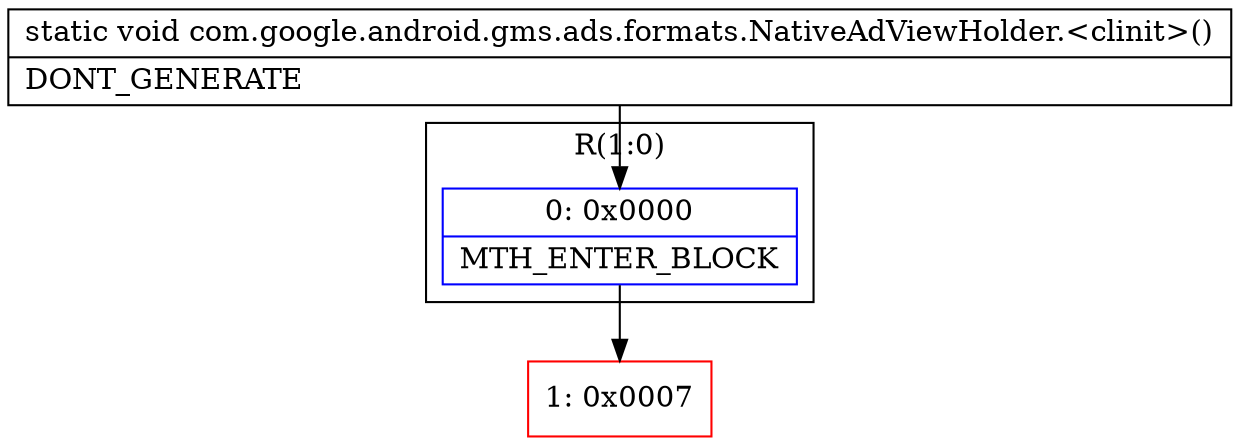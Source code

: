 digraph "CFG forcom.google.android.gms.ads.formats.NativeAdViewHolder.\<clinit\>()V" {
subgraph cluster_Region_1480074748 {
label = "R(1:0)";
node [shape=record,color=blue];
Node_0 [shape=record,label="{0\:\ 0x0000|MTH_ENTER_BLOCK\l}"];
}
Node_1 [shape=record,color=red,label="{1\:\ 0x0007}"];
MethodNode[shape=record,label="{static void com.google.android.gms.ads.formats.NativeAdViewHolder.\<clinit\>()  | DONT_GENERATE\l}"];
MethodNode -> Node_0;
Node_0 -> Node_1;
}

